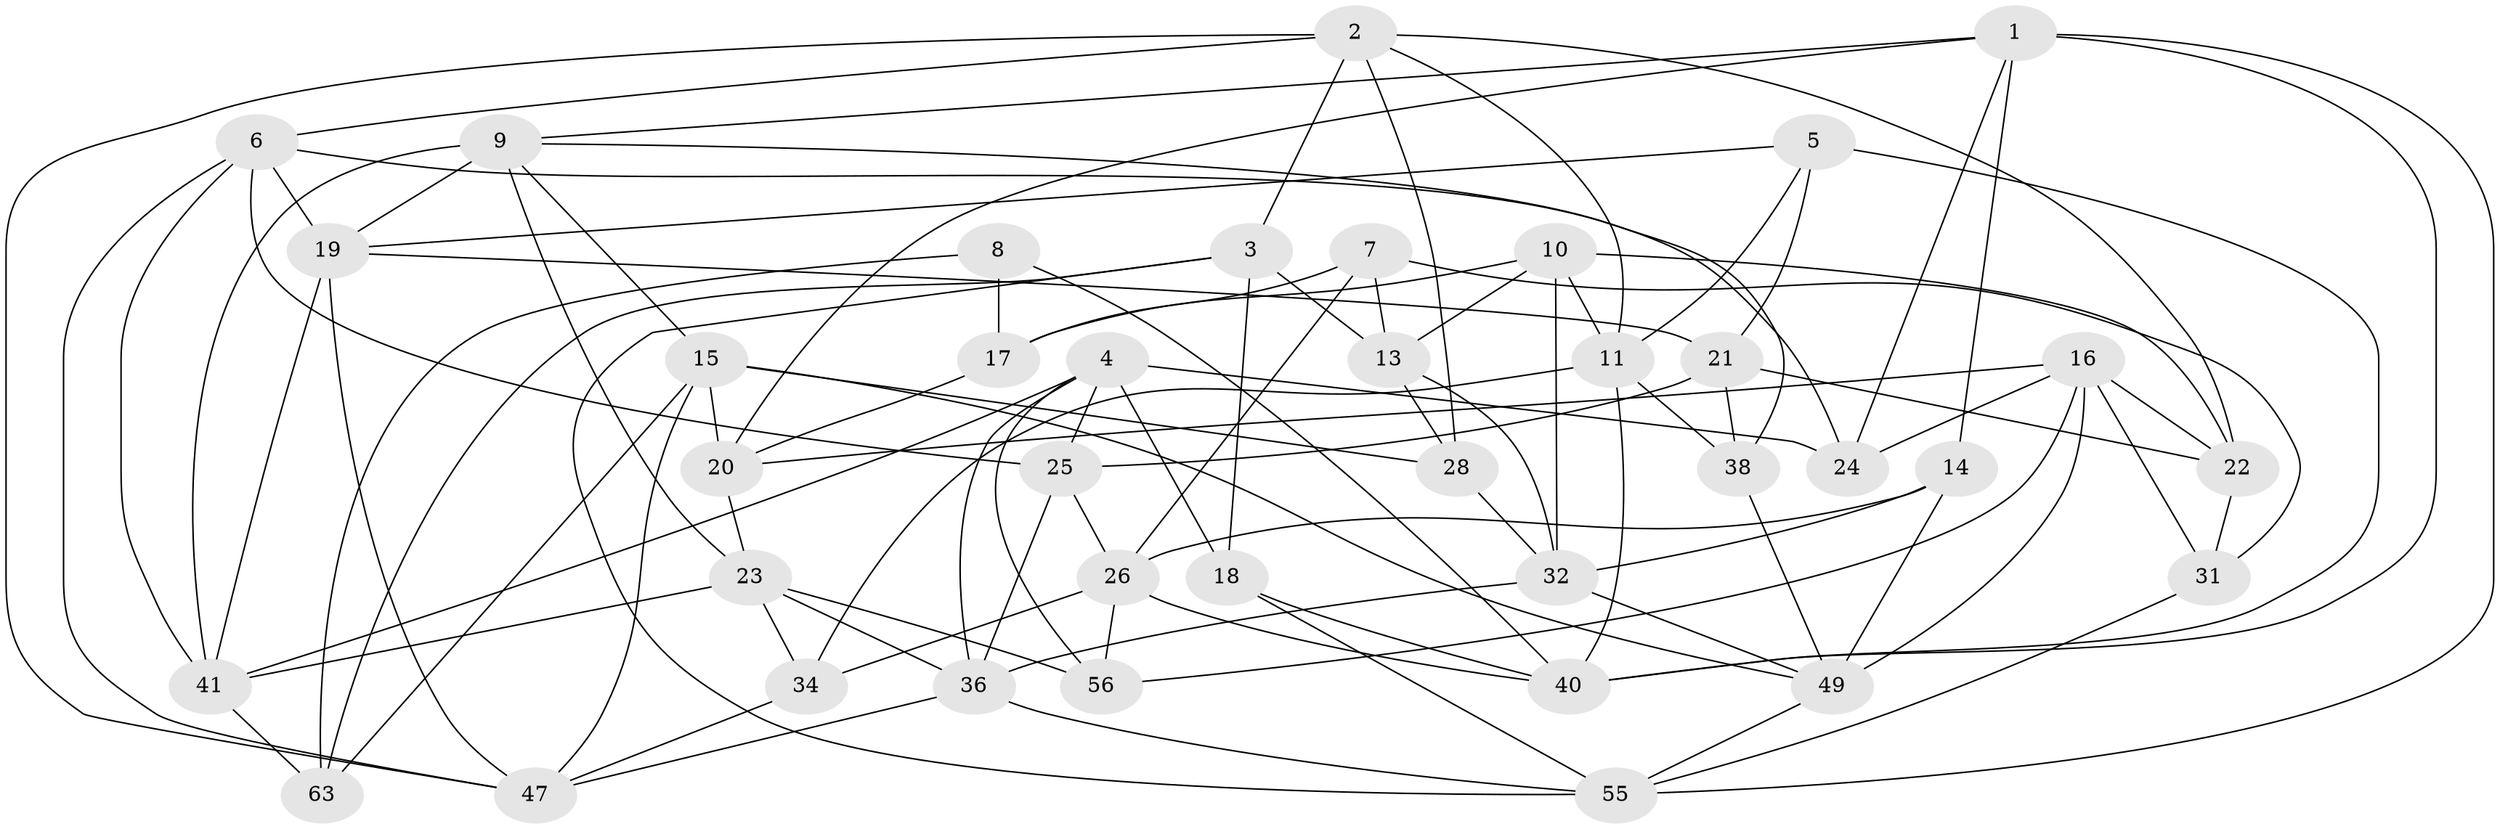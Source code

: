 // original degree distribution, {4: 1.0}
// Generated by graph-tools (version 1.1) at 2025/11/02/27/25 16:11:43]
// undirected, 38 vertices, 97 edges
graph export_dot {
graph [start="1"]
  node [color=gray90,style=filled];
  1 [super="+35"];
  2 [super="+27"];
  3 [super="+12"];
  4 [super="+44"];
  5;
  6 [super="+57"];
  7;
  8;
  9 [super="+33"];
  10 [super="+43"];
  11 [super="+60"];
  13 [super="+62"];
  14;
  15 [super="+61"];
  16 [super="+64"];
  17 [super="+29"];
  18;
  19 [super="+45"];
  20 [super="+50"];
  21 [super="+52"];
  22 [super="+53"];
  23 [super="+37"];
  24;
  25 [super="+54"];
  26 [super="+30"];
  28;
  31;
  32 [super="+46"];
  34;
  36 [super="+39"];
  38;
  40 [super="+42"];
  41 [super="+48"];
  47 [super="+58"];
  49 [super="+51"];
  55 [super="+59"];
  56;
  63;
  1 -- 24;
  1 -- 14;
  1 -- 9;
  1 -- 55;
  1 -- 40;
  1 -- 20;
  2 -- 3;
  2 -- 47;
  2 -- 11;
  2 -- 28;
  2 -- 6;
  2 -- 22;
  3 -- 18;
  3 -- 63;
  3 -- 13 [weight=2];
  3 -- 55;
  4 -- 18;
  4 -- 41;
  4 -- 24;
  4 -- 56;
  4 -- 25;
  4 -- 36;
  5 -- 19;
  5 -- 11;
  5 -- 40;
  5 -- 21;
  6 -- 41;
  6 -- 24;
  6 -- 47;
  6 -- 25;
  6 -- 19;
  7 -- 13;
  7 -- 31;
  7 -- 17;
  7 -- 26;
  8 -- 17 [weight=2];
  8 -- 63;
  8 -- 40;
  9 -- 38;
  9 -- 41;
  9 -- 23;
  9 -- 19;
  9 -- 15;
  10 -- 17;
  10 -- 22 [weight=2];
  10 -- 11;
  10 -- 13;
  10 -- 32;
  11 -- 34;
  11 -- 38;
  11 -- 40;
  13 -- 32;
  13 -- 28;
  14 -- 26;
  14 -- 32;
  14 -- 49;
  15 -- 63;
  15 -- 49;
  15 -- 47;
  15 -- 28;
  15 -- 20;
  16 -- 24;
  16 -- 22;
  16 -- 49;
  16 -- 56;
  16 -- 20;
  16 -- 31;
  17 -- 20 [weight=2];
  18 -- 40;
  18 -- 55;
  19 -- 47;
  19 -- 21;
  19 -- 41;
  20 -- 23;
  21 -- 22;
  21 -- 25 [weight=2];
  21 -- 38;
  22 -- 31;
  23 -- 56;
  23 -- 34;
  23 -- 36;
  23 -- 41;
  25 -- 36;
  25 -- 26;
  26 -- 34;
  26 -- 56;
  26 -- 40;
  28 -- 32;
  31 -- 55;
  32 -- 49;
  32 -- 36;
  34 -- 47;
  36 -- 55;
  36 -- 47;
  38 -- 49;
  41 -- 63;
  49 -- 55;
}
